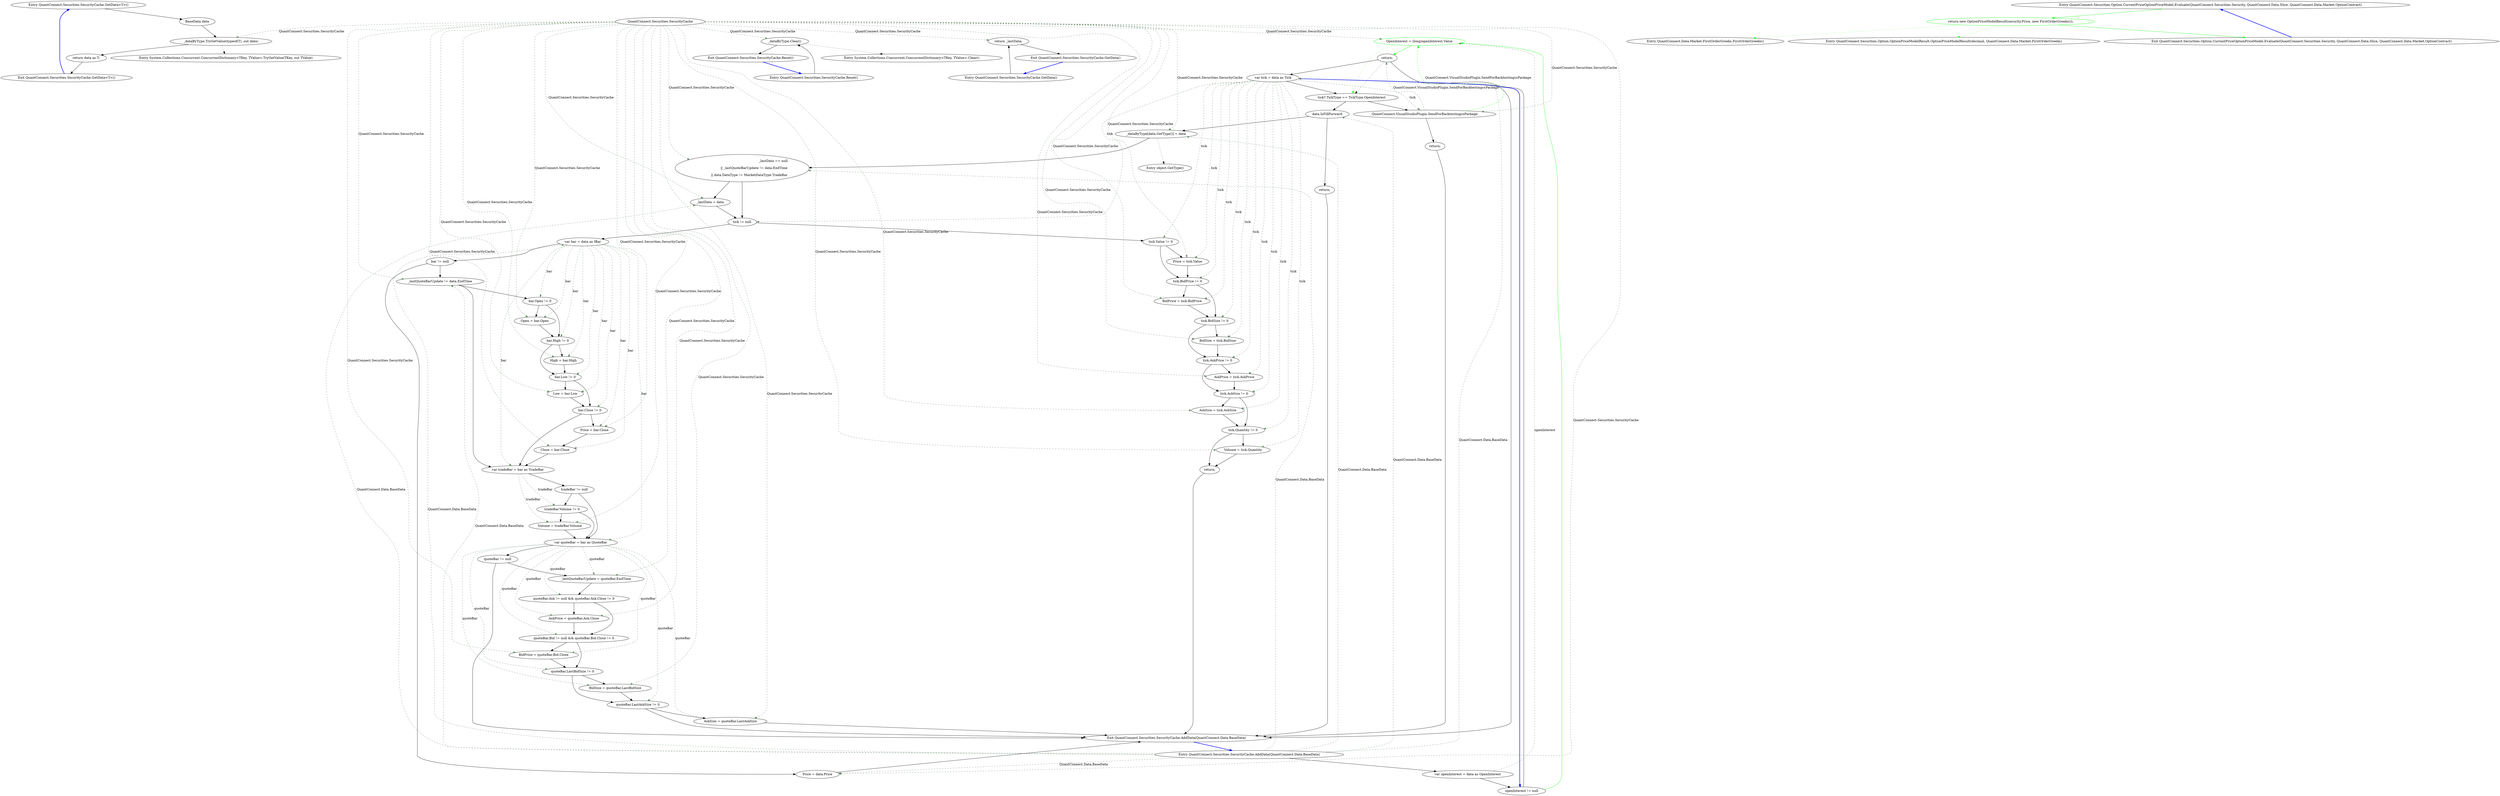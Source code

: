 digraph  {
m2_61 [label="Entry QuantConnect.Securities.SecurityCache.GetData<T>()", span="196-196", cluster="QuantConnect.Securities.SecurityCache.GetData<T>()", file="SendForBacktestingcsPackage.cs"];
m2_62 [label="BaseData data", span="199-199", cluster="QuantConnect.Securities.SecurityCache.GetData<T>()", file="SendForBacktestingcsPackage.cs"];
m2_63 [label="_dataByType.TryGetValue(typeof(T), out data)", span="200-200", cluster="QuantConnect.Securities.SecurityCache.GetData<T>()", file="SendForBacktestingcsPackage.cs"];
m2_64 [label="return data as T;", span="201-201", cluster="QuantConnect.Securities.SecurityCache.GetData<T>()", file="SendForBacktestingcsPackage.cs"];
m2_65 [label="Exit QuantConnect.Securities.SecurityCache.GetData<T>()", span="196-196", cluster="QuantConnect.Securities.SecurityCache.GetData<T>()", file="SendForBacktestingcsPackage.cs"];
m2_2 [label="openInterest != null", span="101-101", cluster="QuantConnect.Securities.SecurityCache.AddData(QuantConnect.Data.BaseData)", file="SendForBacktestingcsPackage.cs"];
m2_3 [label="OpenInterest = (long)openInterest.Value", span="103-103", cluster="QuantConnect.Securities.SecurityCache.AddData(QuantConnect.Data.BaseData)", color=green, community=0, file="SendForBacktestingcsPackage.cs"];
m2_4 [label="return;", span="104-104", cluster="QuantConnect.Securities.SecurityCache.AddData(QuantConnect.Data.BaseData)", file="SendForBacktestingcsPackage.cs"];
m2_5 [label="var tick = data as Tick", span="107-107", cluster="QuantConnect.Securities.SecurityCache.AddData(QuantConnect.Data.BaseData)", file="SendForBacktestingcsPackage.cs"];
m2_6 [label="tick?.TickType == TickType.OpenInterest", span="108-108", cluster="QuantConnect.Securities.SecurityCache.AddData(QuantConnect.Data.BaseData)", file="SendForBacktestingcsPackage.cs"];
m2_57 [label="Entry object.GetType()", span="0-0", cluster="object.GetType()", file="SendForBacktestingcsPackage.cs"];
m2_67 [label="Entry QuantConnect.Securities.SecurityCache.Reset()", span="207-207", cluster="QuantConnect.Securities.SecurityCache.Reset()", file="SendForBacktestingcsPackage.cs"];
m2_68 [label="_dataByType.Clear()", span="209-209", cluster="QuantConnect.Securities.SecurityCache.Reset()", file="SendForBacktestingcsPackage.cs"];
m2_69 [label="Exit QuantConnect.Securities.SecurityCache.Reset()", span="207-207", cluster="QuantConnect.Securities.SecurityCache.Reset()", file="SendForBacktestingcsPackage.cs"];
m2_70 [label="Entry System.Collections.Concurrent.ConcurrentDictionary<TKey, TValue>.Clear()", span="0-0", cluster="System.Collections.Concurrent.ConcurrentDictionary<TKey, TValue>.Clear()", file="SendForBacktestingcsPackage.cs"];
m2_58 [label="Entry QuantConnect.Securities.SecurityCache.GetData()", span="186-186", cluster="QuantConnect.Securities.SecurityCache.GetData()", file="SendForBacktestingcsPackage.cs"];
m2_59 [label="return _lastData;", span="188-188", cluster="QuantConnect.Securities.SecurityCache.GetData()", file="SendForBacktestingcsPackage.cs"];
m2_60 [label="Exit QuantConnect.Securities.SecurityCache.GetData()", span="186-186", cluster="QuantConnect.Securities.SecurityCache.GetData()", file="SendForBacktestingcsPackage.cs"];
m2_0 [label="Entry QuantConnect.Securities.SecurityCache.AddData(QuantConnect.Data.BaseData)", span="98-98", cluster="QuantConnect.Securities.SecurityCache.AddData(QuantConnect.Data.BaseData)", file="SendForBacktestingcsPackage.cs"];
m2_1 [label="var openInterest = data as OpenInterest", span="100-100", cluster="QuantConnect.Securities.SecurityCache.AddData(QuantConnect.Data.BaseData)", file="SendForBacktestingcsPackage.cs"];
m2_9 [label="data.IsFillForward", span="115-115", cluster="QuantConnect.Securities.SecurityCache.AddData(QuantConnect.Data.BaseData)", file="SendForBacktestingcsPackage.cs"];
m2_11 [label="_dataByType[data.GetType()] = data", span="118-118", cluster="QuantConnect.Securities.SecurityCache.AddData(QuantConnect.Data.BaseData)", file="SendForBacktestingcsPackage.cs"];
m2_12 [label="_lastData == null\r\n              || _lastQuoteBarUpdate != data.EndTime\r\n              || data.DataType != MarketDataType.TradeBar", span="123-125", cluster="QuantConnect.Securities.SecurityCache.AddData(QuantConnect.Data.BaseData)", file="SendForBacktestingcsPackage.cs"];
m2_13 [label="_lastData = data", span="127-127", cluster="QuantConnect.Securities.SecurityCache.AddData(QuantConnect.Data.BaseData)", file="SendForBacktestingcsPackage.cs"];
m2_28 [label="var bar = data as IBar", span="145-145", cluster="QuantConnect.Securities.SecurityCache.AddData(QuantConnect.Data.BaseData)", file="SendForBacktestingcsPackage.cs"];
m2_30 [label="_lastQuoteBarUpdate != data.EndTime", span="148-148", cluster="QuantConnect.Securities.SecurityCache.AddData(QuantConnect.Data.BaseData)", file="SendForBacktestingcsPackage.cs"];
m2_55 [label="Price = data.Price", span="178-178", cluster="QuantConnect.Securities.SecurityCache.AddData(QuantConnect.Data.BaseData)", file="SendForBacktestingcsPackage.cs"];
m2_7 [label="QuantConnect.VisualStudioPlugin.SendForBacktestingcsPackage", span="", cluster="QuantConnect.Securities.SecurityCache.AddData(QuantConnect.Data.BaseData)", file="SendForBacktestingcsPackage.cs"];
m2_14 [label="tick != null", span="130-130", cluster="QuantConnect.Securities.SecurityCache.AddData(QuantConnect.Data.BaseData)", file="SendForBacktestingcsPackage.cs"];
m2_15 [label="tick.Value != 0", span="132-132", cluster="QuantConnect.Securities.SecurityCache.AddData(QuantConnect.Data.BaseData)", file="SendForBacktestingcsPackage.cs"];
m2_16 [label="Price = tick.Value", span="132-132", cluster="QuantConnect.Securities.SecurityCache.AddData(QuantConnect.Data.BaseData)", file="SendForBacktestingcsPackage.cs"];
m2_17 [label="tick.BidPrice != 0", span="134-134", cluster="QuantConnect.Securities.SecurityCache.AddData(QuantConnect.Data.BaseData)", file="SendForBacktestingcsPackage.cs"];
m2_18 [label="BidPrice = tick.BidPrice", span="134-134", cluster="QuantConnect.Securities.SecurityCache.AddData(QuantConnect.Data.BaseData)", file="SendForBacktestingcsPackage.cs"];
m2_19 [label="tick.BidSize != 0", span="135-135", cluster="QuantConnect.Securities.SecurityCache.AddData(QuantConnect.Data.BaseData)", file="SendForBacktestingcsPackage.cs"];
m2_20 [label="BidSize = tick.BidSize", span="135-135", cluster="QuantConnect.Securities.SecurityCache.AddData(QuantConnect.Data.BaseData)", file="SendForBacktestingcsPackage.cs"];
m2_21 [label="tick.AskPrice != 0", span="137-137", cluster="QuantConnect.Securities.SecurityCache.AddData(QuantConnect.Data.BaseData)", file="SendForBacktestingcsPackage.cs"];
m2_22 [label="AskPrice = tick.AskPrice", span="137-137", cluster="QuantConnect.Securities.SecurityCache.AddData(QuantConnect.Data.BaseData)", file="SendForBacktestingcsPackage.cs"];
m2_23 [label="tick.AskSize != 0", span="138-138", cluster="QuantConnect.Securities.SecurityCache.AddData(QuantConnect.Data.BaseData)", file="SendForBacktestingcsPackage.cs"];
m2_24 [label="AskSize = tick.AskSize", span="138-138", cluster="QuantConnect.Securities.SecurityCache.AddData(QuantConnect.Data.BaseData)", file="SendForBacktestingcsPackage.cs"];
m2_25 [label="tick.Quantity != 0", span="140-140", cluster="QuantConnect.Securities.SecurityCache.AddData(QuantConnect.Data.BaseData)", file="SendForBacktestingcsPackage.cs"];
m2_26 [label="Volume = tick.Quantity", span="140-140", cluster="QuantConnect.Securities.SecurityCache.AddData(QuantConnect.Data.BaseData)", file="SendForBacktestingcsPackage.cs"];
m2_8 [label="return;", span="111-111", cluster="QuantConnect.Securities.SecurityCache.AddData(QuantConnect.Data.BaseData)", file="SendForBacktestingcsPackage.cs"];
m2_10 [label="return;", span="115-115", cluster="QuantConnect.Securities.SecurityCache.AddData(QuantConnect.Data.BaseData)", file="SendForBacktestingcsPackage.cs"];
m2_27 [label="return;", span="142-142", cluster="QuantConnect.Securities.SecurityCache.AddData(QuantConnect.Data.BaseData)", file="SendForBacktestingcsPackage.cs"];
m2_29 [label="bar != null", span="146-146", cluster="QuantConnect.Securities.SecurityCache.AddData(QuantConnect.Data.BaseData)", file="SendForBacktestingcsPackage.cs"];
m2_31 [label="bar.Open != 0", span="150-150", cluster="QuantConnect.Securities.SecurityCache.AddData(QuantConnect.Data.BaseData)", file="SendForBacktestingcsPackage.cs"];
m2_32 [label="Open = bar.Open", span="150-150", cluster="QuantConnect.Securities.SecurityCache.AddData(QuantConnect.Data.BaseData)", file="SendForBacktestingcsPackage.cs"];
m2_33 [label="bar.High != 0", span="151-151", cluster="QuantConnect.Securities.SecurityCache.AddData(QuantConnect.Data.BaseData)", file="SendForBacktestingcsPackage.cs"];
m2_34 [label="High = bar.High", span="151-151", cluster="QuantConnect.Securities.SecurityCache.AddData(QuantConnect.Data.BaseData)", file="SendForBacktestingcsPackage.cs"];
m2_35 [label="bar.Low != 0", span="152-152", cluster="QuantConnect.Securities.SecurityCache.AddData(QuantConnect.Data.BaseData)", file="SendForBacktestingcsPackage.cs"];
m2_36 [label="Low = bar.Low", span="152-152", cluster="QuantConnect.Securities.SecurityCache.AddData(QuantConnect.Data.BaseData)", file="SendForBacktestingcsPackage.cs"];
m2_37 [label="bar.Close != 0", span="153-153", cluster="QuantConnect.Securities.SecurityCache.AddData(QuantConnect.Data.BaseData)", file="SendForBacktestingcsPackage.cs"];
m2_38 [label="Price = bar.Close", span="155-155", cluster="QuantConnect.Securities.SecurityCache.AddData(QuantConnect.Data.BaseData)", file="SendForBacktestingcsPackage.cs"];
m2_39 [label="Close = bar.Close", span="156-156", cluster="QuantConnect.Securities.SecurityCache.AddData(QuantConnect.Data.BaseData)", file="SendForBacktestingcsPackage.cs"];
m2_40 [label="var tradeBar = bar as TradeBar", span="160-160", cluster="QuantConnect.Securities.SecurityCache.AddData(QuantConnect.Data.BaseData)", file="SendForBacktestingcsPackage.cs"];
m2_44 [label="var quoteBar = bar as QuoteBar", span="166-166", cluster="QuantConnect.Securities.SecurityCache.AddData(QuantConnect.Data.BaseData)", file="SendForBacktestingcsPackage.cs"];
m2_41 [label="tradeBar != null", span="161-161", cluster="QuantConnect.Securities.SecurityCache.AddData(QuantConnect.Data.BaseData)", file="SendForBacktestingcsPackage.cs"];
m2_42 [label="tradeBar.Volume != 0", span="163-163", cluster="QuantConnect.Securities.SecurityCache.AddData(QuantConnect.Data.BaseData)", file="SendForBacktestingcsPackage.cs"];
m2_43 [label="Volume = tradeBar.Volume", span="163-163", cluster="QuantConnect.Securities.SecurityCache.AddData(QuantConnect.Data.BaseData)", file="SendForBacktestingcsPackage.cs"];
m2_45 [label="quoteBar != null", span="167-167", cluster="QuantConnect.Securities.SecurityCache.AddData(QuantConnect.Data.BaseData)", file="SendForBacktestingcsPackage.cs"];
m2_46 [label="_lastQuoteBarUpdate = quoteBar.EndTime", span="169-169", cluster="QuantConnect.Securities.SecurityCache.AddData(QuantConnect.Data.BaseData)", file="SendForBacktestingcsPackage.cs"];
m2_47 [label="quoteBar.Ask != null && quoteBar.Ask.Close != 0", span="170-170", cluster="QuantConnect.Securities.SecurityCache.AddData(QuantConnect.Data.BaseData)", file="SendForBacktestingcsPackage.cs"];
m2_48 [label="AskPrice = quoteBar.Ask.Close", span="170-170", cluster="QuantConnect.Securities.SecurityCache.AddData(QuantConnect.Data.BaseData)", file="SendForBacktestingcsPackage.cs"];
m2_49 [label="quoteBar.Bid != null && quoteBar.Bid.Close != 0", span="171-171", cluster="QuantConnect.Securities.SecurityCache.AddData(QuantConnect.Data.BaseData)", file="SendForBacktestingcsPackage.cs"];
m2_50 [label="BidPrice = quoteBar.Bid.Close", span="171-171", cluster="QuantConnect.Securities.SecurityCache.AddData(QuantConnect.Data.BaseData)", file="SendForBacktestingcsPackage.cs"];
m2_51 [label="quoteBar.LastBidSize != 0", span="172-172", cluster="QuantConnect.Securities.SecurityCache.AddData(QuantConnect.Data.BaseData)", file="SendForBacktestingcsPackage.cs"];
m2_52 [label="BidSize = quoteBar.LastBidSize", span="172-172", cluster="QuantConnect.Securities.SecurityCache.AddData(QuantConnect.Data.BaseData)", file="SendForBacktestingcsPackage.cs"];
m2_53 [label="quoteBar.LastAskSize != 0", span="173-173", cluster="QuantConnect.Securities.SecurityCache.AddData(QuantConnect.Data.BaseData)", file="SendForBacktestingcsPackage.cs"];
m2_54 [label="AskSize = quoteBar.LastAskSize", span="173-173", cluster="QuantConnect.Securities.SecurityCache.AddData(QuantConnect.Data.BaseData)", file="SendForBacktestingcsPackage.cs"];
m2_56 [label="Exit QuantConnect.Securities.SecurityCache.AddData(QuantConnect.Data.BaseData)", span="98-98", cluster="QuantConnect.Securities.SecurityCache.AddData(QuantConnect.Data.BaseData)", file="SendForBacktestingcsPackage.cs"];
m2_66 [label="Entry System.Collections.Concurrent.ConcurrentDictionary<TKey, TValue>.TryGetValue(TKey, out TValue)", span="0-0", cluster="System.Collections.Concurrent.ConcurrentDictionary<TKey, TValue>.TryGetValue(TKey, out TValue)", file="SendForBacktestingcsPackage.cs"];
m2_71 [label="QuantConnect.Securities.SecurityCache", span="", file="SendForBacktestingcsPackage.cs"];
m3_0 [label="Entry QuantConnect.Securities.Option.CurrentPriceOptionPriceModel.Evaluate(QuantConnect.Securities.Security, QuantConnect.Data.Slice, QuantConnect.Data.Market.OptionContract)", span="37-37", cluster="QuantConnect.Securities.Option.CurrentPriceOptionPriceModel.Evaluate(QuantConnect.Securities.Security, QuantConnect.Data.Slice, QuantConnect.Data.Market.OptionContract)", file="SolutionExplorerMenuCommand.cs"];
m3_1 [label="return new OptionPriceModelResult(security.Price, new FirstOrderGreeks());", span="39-39", cluster="QuantConnect.Securities.Option.CurrentPriceOptionPriceModel.Evaluate(QuantConnect.Securities.Security, QuantConnect.Data.Slice, QuantConnect.Data.Market.OptionContract)", color=green, community=0, file="SolutionExplorerMenuCommand.cs"];
m3_2 [label="Exit QuantConnect.Securities.Option.CurrentPriceOptionPriceModel.Evaluate(QuantConnect.Securities.Security, QuantConnect.Data.Slice, QuantConnect.Data.Market.OptionContract)", span="37-37", cluster="QuantConnect.Securities.Option.CurrentPriceOptionPriceModel.Evaluate(QuantConnect.Securities.Security, QuantConnect.Data.Slice, QuantConnect.Data.Market.OptionContract)", file="SolutionExplorerMenuCommand.cs"];
m3_4 [label="Entry QuantConnect.Data.Market.FirstOrderGreeks.FirstOrderGreeks()", span="89-89", cluster="QuantConnect.Data.Market.FirstOrderGreeks.FirstOrderGreeks()", file="SolutionExplorerMenuCommand.cs"];
m3_3 [label="Entry QuantConnect.Securities.Option.OptionPriceModelResult.OptionPriceModelResult(decimal, QuantConnect.Data.Market.FirstOrderGreeks)", span="45-45", cluster="QuantConnect.Securities.Option.OptionPriceModelResult.OptionPriceModelResult(decimal, QuantConnect.Data.Market.FirstOrderGreeks)", file="SolutionExplorerMenuCommand.cs"];
m2_61 -> m2_62  [key=0, style=solid];
m2_62 -> m2_63  [key=0, style=solid];
m2_63 -> m2_64  [key=0, style=solid];
m2_63 -> m2_66  [key=2, style=dotted];
m2_64 -> m2_65  [key=0, style=solid];
m2_65 -> m2_61  [key=0, style=bold, color=blue];
m2_2 -> m2_3  [key=0, style=solid, color=green];
m2_2 -> m2_5  [key=0, style=solid];
m2_3 -> m2_4  [key=0, style=solid, color=green];
m2_3 -> m2_6  [key=2, style=dotted, color=green];
m2_4 -> m2_5  [key=0, style=solid];
m2_4 -> m2_6  [key=2, style=dotted];
m2_4 -> m2_56  [key=0, style=solid];
m2_5 -> m2_2  [key=0, style=bold, color=blue];
m2_5 -> m2_6  [key=0, style=solid];
m2_5 -> m2_7  [key=1, style=dashed, color=darkseagreen4, label=tick];
m2_5 -> m2_14  [key=1, style=dashed, color=darkseagreen4, label=tick];
m2_5 -> m2_15  [key=1, style=dashed, color=darkseagreen4, label=tick];
m2_5 -> m2_16  [key=1, style=dashed, color=darkseagreen4, label=tick];
m2_5 -> m2_17  [key=1, style=dashed, color=darkseagreen4, label=tick];
m2_5 -> m2_18  [key=1, style=dashed, color=darkseagreen4, label=tick];
m2_5 -> m2_19  [key=1, style=dashed, color=darkseagreen4, label=tick];
m2_5 -> m2_20  [key=1, style=dashed, color=darkseagreen4, label=tick];
m2_5 -> m2_21  [key=1, style=dashed, color=darkseagreen4, label=tick];
m2_5 -> m2_22  [key=1, style=dashed, color=darkseagreen4, label=tick];
m2_5 -> m2_23  [key=1, style=dashed, color=darkseagreen4, label=tick];
m2_5 -> m2_24  [key=1, style=dashed, color=darkseagreen4, label=tick];
m2_5 -> m2_25  [key=1, style=dashed, color=darkseagreen4, label=tick];
m2_5 -> m2_26  [key=1, style=dashed, color=darkseagreen4, label=tick];
m2_6 -> m2_7  [key=0, style=solid];
m2_6 -> m2_9  [key=0, style=solid];
m2_67 -> m2_68  [key=0, style=solid];
m2_68 -> m2_69  [key=0, style=solid];
m2_68 -> m2_70  [key=2, style=dotted];
m2_69 -> m2_67  [key=0, style=bold, color=blue];
m2_58 -> m2_59  [key=0, style=solid];
m2_59 -> m2_60  [key=0, style=solid];
m2_60 -> m2_58  [key=0, style=bold, color=blue];
m2_0 -> m2_1  [key=0, style=solid];
m2_0 -> m2_5  [key=1, style=dashed, color=darkseagreen4, label="QuantConnect.Data.BaseData"];
m2_0 -> m2_9  [key=1, style=dashed, color=darkseagreen4, label="QuantConnect.Data.BaseData"];
m2_0 -> m2_11  [key=1, style=dashed, color=darkseagreen4, label="QuantConnect.Data.BaseData"];
m2_0 -> m2_12  [key=1, style=dashed, color=darkseagreen4, label="QuantConnect.Data.BaseData"];
m2_0 -> m2_13  [key=1, style=dashed, color=darkseagreen4, label="QuantConnect.Data.BaseData"];
m2_0 -> m2_28  [key=1, style=dashed, color=darkseagreen4, label="QuantConnect.Data.BaseData"];
m2_0 -> m2_30  [key=1, style=dashed, color=darkseagreen4, label="QuantConnect.Data.BaseData"];
m2_0 -> m2_55  [key=1, style=dashed, color=darkseagreen4, label="QuantConnect.Data.BaseData"];
m2_1 -> m2_2  [key=0, style=solid];
m2_1 -> m2_3  [key=1, style=dashed, color=darkseagreen4, label=openInterest];
m2_9 -> m2_10  [key=0, style=solid];
m2_9 -> m2_11  [key=0, style=solid];
m2_11 -> m2_12  [key=0, style=solid];
m2_11 -> m2_57  [key=2, style=dotted];
m2_12 -> m2_13  [key=0, style=solid];
m2_12 -> m2_14  [key=0, style=solid];
m2_13 -> m2_14  [key=0, style=solid];
m2_28 -> m2_29  [key=0, style=solid];
m2_28 -> m2_31  [key=1, style=dashed, color=darkseagreen4, label=bar];
m2_28 -> m2_32  [key=1, style=dashed, color=darkseagreen4, label=bar];
m2_28 -> m2_33  [key=1, style=dashed, color=darkseagreen4, label=bar];
m2_28 -> m2_34  [key=1, style=dashed, color=darkseagreen4, label=bar];
m2_28 -> m2_35  [key=1, style=dashed, color=darkseagreen4, label=bar];
m2_28 -> m2_36  [key=1, style=dashed, color=darkseagreen4, label=bar];
m2_28 -> m2_37  [key=1, style=dashed, color=darkseagreen4, label=bar];
m2_28 -> m2_38  [key=1, style=dashed, color=darkseagreen4, label=bar];
m2_28 -> m2_39  [key=1, style=dashed, color=darkseagreen4, label=bar];
m2_28 -> m2_40  [key=1, style=dashed, color=darkseagreen4, label=bar];
m2_28 -> m2_44  [key=1, style=dashed, color=darkseagreen4, label=bar];
m2_30 -> m2_31  [key=0, style=solid];
m2_30 -> m2_40  [key=0, style=solid];
m2_55 -> m2_56  [key=0, style=solid];
m2_7 -> m2_8  [key=0, style=solid];
m2_7 -> m2_3  [key=1, style=dashed, color=green, label="QuantConnect.VisualStudioPlugin.SendForBacktestingcsPackage"];
m2_7 -> m2_4  [key=1, style=dashed, color=darkseagreen4, label="QuantConnect.VisualStudioPlugin.SendForBacktestingcsPackage"];
m2_14 -> m2_15  [key=0, style=solid];
m2_14 -> m2_28  [key=0, style=solid];
m2_15 -> m2_16  [key=0, style=solid];
m2_15 -> m2_17  [key=0, style=solid];
m2_16 -> m2_17  [key=0, style=solid];
m2_17 -> m2_18  [key=0, style=solid];
m2_17 -> m2_19  [key=0, style=solid];
m2_18 -> m2_19  [key=0, style=solid];
m2_19 -> m2_20  [key=0, style=solid];
m2_19 -> m2_21  [key=0, style=solid];
m2_20 -> m2_21  [key=0, style=solid];
m2_21 -> m2_22  [key=0, style=solid];
m2_21 -> m2_23  [key=0, style=solid];
m2_22 -> m2_23  [key=0, style=solid];
m2_23 -> m2_24  [key=0, style=solid];
m2_23 -> m2_25  [key=0, style=solid];
m2_24 -> m2_25  [key=0, style=solid];
m2_25 -> m2_26  [key=0, style=solid];
m2_25 -> m2_27  [key=0, style=solid];
m2_26 -> m2_27  [key=0, style=solid];
m2_8 -> m2_56  [key=0, style=solid];
m2_10 -> m2_56  [key=0, style=solid];
m2_27 -> m2_56  [key=0, style=solid];
m2_29 -> m2_30  [key=0, style=solid];
m2_29 -> m2_55  [key=0, style=solid];
m2_31 -> m2_32  [key=0, style=solid];
m2_31 -> m2_33  [key=0, style=solid];
m2_32 -> m2_33  [key=0, style=solid];
m2_33 -> m2_34  [key=0, style=solid];
m2_33 -> m2_35  [key=0, style=solid];
m2_34 -> m2_35  [key=0, style=solid];
m2_35 -> m2_36  [key=0, style=solid];
m2_35 -> m2_37  [key=0, style=solid];
m2_36 -> m2_37  [key=0, style=solid];
m2_37 -> m2_38  [key=0, style=solid];
m2_37 -> m2_40  [key=0, style=solid];
m2_38 -> m2_39  [key=0, style=solid];
m2_39 -> m2_40  [key=0, style=solid];
m2_40 -> m2_41  [key=0, style=solid];
m2_40 -> m2_42  [key=1, style=dashed, color=darkseagreen4, label=tradeBar];
m2_40 -> m2_43  [key=1, style=dashed, color=darkseagreen4, label=tradeBar];
m2_44 -> m2_45  [key=0, style=solid];
m2_44 -> m2_46  [key=1, style=dashed, color=darkseagreen4, label=quoteBar];
m2_44 -> m2_47  [key=1, style=dashed, color=darkseagreen4, label=quoteBar];
m2_44 -> m2_48  [key=1, style=dashed, color=darkseagreen4, label=quoteBar];
m2_44 -> m2_49  [key=1, style=dashed, color=darkseagreen4, label=quoteBar];
m2_44 -> m2_50  [key=1, style=dashed, color=darkseagreen4, label=quoteBar];
m2_44 -> m2_51  [key=1, style=dashed, color=darkseagreen4, label=quoteBar];
m2_44 -> m2_52  [key=1, style=dashed, color=darkseagreen4, label=quoteBar];
m2_44 -> m2_53  [key=1, style=dashed, color=darkseagreen4, label=quoteBar];
m2_44 -> m2_54  [key=1, style=dashed, color=darkseagreen4, label=quoteBar];
m2_41 -> m2_42  [key=0, style=solid];
m2_41 -> m2_44  [key=0, style=solid];
m2_42 -> m2_43  [key=0, style=solid];
m2_42 -> m2_44  [key=0, style=solid];
m2_43 -> m2_44  [key=0, style=solid];
m2_45 -> m2_46  [key=0, style=solid];
m2_45 -> m2_56  [key=0, style=solid];
m2_46 -> m2_47  [key=0, style=solid];
m2_47 -> m2_48  [key=0, style=solid];
m2_47 -> m2_49  [key=0, style=solid];
m2_48 -> m2_49  [key=0, style=solid];
m2_49 -> m2_50  [key=0, style=solid];
m2_49 -> m2_51  [key=0, style=solid];
m2_50 -> m2_51  [key=0, style=solid];
m2_51 -> m2_52  [key=0, style=solid];
m2_51 -> m2_53  [key=0, style=solid];
m2_52 -> m2_53  [key=0, style=solid];
m2_53 -> m2_54  [key=0, style=solid];
m2_53 -> m2_56  [key=0, style=solid];
m2_54 -> m2_56  [key=0, style=solid];
m2_56 -> m2_0  [key=0, style=bold, color=blue];
m2_71 -> m2_3  [key=1, style=dashed, color=darkseagreen4, label="QuantConnect.Securities.SecurityCache"];
m2_71 -> m2_7  [key=1, style=dashed, color=darkseagreen4, label="QuantConnect.Securities.SecurityCache"];
m2_71 -> m2_11  [key=1, style=dashed, color=darkseagreen4, label="QuantConnect.Securities.SecurityCache"];
m2_71 -> m2_12  [key=1, style=dashed, color=darkseagreen4, label="QuantConnect.Securities.SecurityCache"];
m2_71 -> m2_13  [key=1, style=dashed, color=darkseagreen4, label="QuantConnect.Securities.SecurityCache"];
m2_71 -> m2_16  [key=1, style=dashed, color=darkseagreen4, label="QuantConnect.Securities.SecurityCache"];
m2_71 -> m2_18  [key=1, style=dashed, color=darkseagreen4, label="QuantConnect.Securities.SecurityCache"];
m2_71 -> m2_20  [key=1, style=dashed, color=darkseagreen4, label="QuantConnect.Securities.SecurityCache"];
m2_71 -> m2_22  [key=1, style=dashed, color=darkseagreen4, label="QuantConnect.Securities.SecurityCache"];
m2_71 -> m2_24  [key=1, style=dashed, color=darkseagreen4, label="QuantConnect.Securities.SecurityCache"];
m2_71 -> m2_26  [key=1, style=dashed, color=darkseagreen4, label="QuantConnect.Securities.SecurityCache"];
m2_71 -> m2_30  [key=1, style=dashed, color=darkseagreen4, label="QuantConnect.Securities.SecurityCache"];
m2_71 -> m2_32  [key=1, style=dashed, color=darkseagreen4, label="QuantConnect.Securities.SecurityCache"];
m2_71 -> m2_34  [key=1, style=dashed, color=darkseagreen4, label="QuantConnect.Securities.SecurityCache"];
m2_71 -> m2_36  [key=1, style=dashed, color=darkseagreen4, label="QuantConnect.Securities.SecurityCache"];
m2_71 -> m2_38  [key=1, style=dashed, color=darkseagreen4, label="QuantConnect.Securities.SecurityCache"];
m2_71 -> m2_39  [key=1, style=dashed, color=darkseagreen4, label="QuantConnect.Securities.SecurityCache"];
m2_71 -> m2_43  [key=1, style=dashed, color=darkseagreen4, label="QuantConnect.Securities.SecurityCache"];
m2_71 -> m2_46  [key=1, style=dashed, color=darkseagreen4, label="QuantConnect.Securities.SecurityCache"];
m2_71 -> m2_48  [key=1, style=dashed, color=darkseagreen4, label="QuantConnect.Securities.SecurityCache"];
m2_71 -> m2_50  [key=1, style=dashed, color=darkseagreen4, label="QuantConnect.Securities.SecurityCache"];
m2_71 -> m2_52  [key=1, style=dashed, color=darkseagreen4, label="QuantConnect.Securities.SecurityCache"];
m2_71 -> m2_54  [key=1, style=dashed, color=darkseagreen4, label="QuantConnect.Securities.SecurityCache"];
m2_71 -> m2_55  [key=1, style=dashed, color=darkseagreen4, label="QuantConnect.Securities.SecurityCache"];
m2_71 -> m2_59  [key=1, style=dashed, color=darkseagreen4, label="QuantConnect.Securities.SecurityCache"];
m2_71 -> m2_63  [key=1, style=dashed, color=darkseagreen4, label="QuantConnect.Securities.SecurityCache"];
m2_71 -> m2_68  [key=1, style=dashed, color=darkseagreen4, label="QuantConnect.Securities.SecurityCache"];
m3_0 -> m3_1  [key=0, style=solid, color=green];
m3_1 -> m3_2  [key=0, style=solid, color=green];
m3_1 -> m3_3  [key=2, style=dotted, color=green];
m3_1 -> m3_4  [key=2, style=dotted, color=green];
m3_2 -> m3_0  [key=0, style=bold, color=blue];
}
